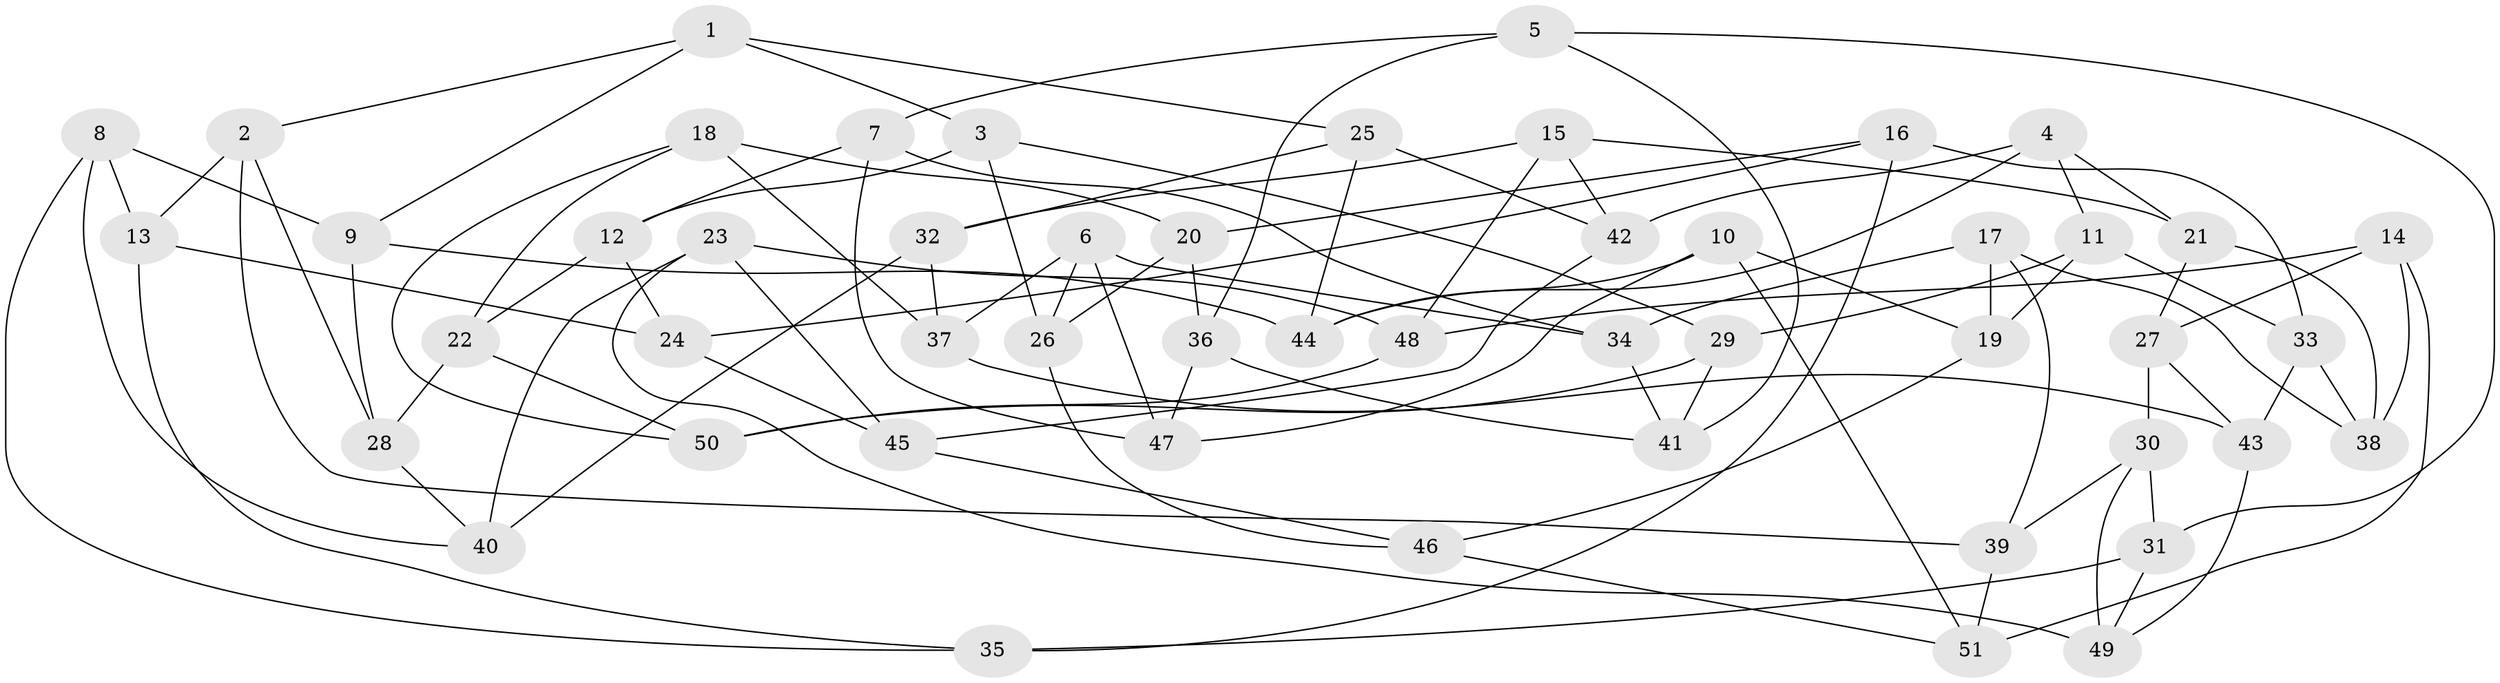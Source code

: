 // coarse degree distribution, {6: 0.4666666666666667, 4: 0.3333333333333333, 5: 0.16666666666666666, 3: 0.03333333333333333}
// Generated by graph-tools (version 1.1) at 2025/42/03/06/25 10:42:16]
// undirected, 51 vertices, 102 edges
graph export_dot {
graph [start="1"]
  node [color=gray90,style=filled];
  1;
  2;
  3;
  4;
  5;
  6;
  7;
  8;
  9;
  10;
  11;
  12;
  13;
  14;
  15;
  16;
  17;
  18;
  19;
  20;
  21;
  22;
  23;
  24;
  25;
  26;
  27;
  28;
  29;
  30;
  31;
  32;
  33;
  34;
  35;
  36;
  37;
  38;
  39;
  40;
  41;
  42;
  43;
  44;
  45;
  46;
  47;
  48;
  49;
  50;
  51;
  1 -- 9;
  1 -- 3;
  1 -- 2;
  1 -- 25;
  2 -- 39;
  2 -- 13;
  2 -- 28;
  3 -- 29;
  3 -- 12;
  3 -- 26;
  4 -- 42;
  4 -- 44;
  4 -- 11;
  4 -- 21;
  5 -- 36;
  5 -- 7;
  5 -- 31;
  5 -- 41;
  6 -- 47;
  6 -- 37;
  6 -- 26;
  6 -- 34;
  7 -- 47;
  7 -- 34;
  7 -- 12;
  8 -- 9;
  8 -- 13;
  8 -- 35;
  8 -- 40;
  9 -- 28;
  9 -- 44;
  10 -- 19;
  10 -- 47;
  10 -- 51;
  10 -- 44;
  11 -- 33;
  11 -- 29;
  11 -- 19;
  12 -- 24;
  12 -- 22;
  13 -- 24;
  13 -- 35;
  14 -- 27;
  14 -- 38;
  14 -- 48;
  14 -- 51;
  15 -- 21;
  15 -- 32;
  15 -- 42;
  15 -- 48;
  16 -- 35;
  16 -- 24;
  16 -- 33;
  16 -- 20;
  17 -- 38;
  17 -- 39;
  17 -- 34;
  17 -- 19;
  18 -- 22;
  18 -- 20;
  18 -- 37;
  18 -- 50;
  19 -- 46;
  20 -- 26;
  20 -- 36;
  21 -- 27;
  21 -- 38;
  22 -- 28;
  22 -- 50;
  23 -- 40;
  23 -- 49;
  23 -- 48;
  23 -- 45;
  24 -- 45;
  25 -- 42;
  25 -- 32;
  25 -- 44;
  26 -- 46;
  27 -- 30;
  27 -- 43;
  28 -- 40;
  29 -- 50;
  29 -- 41;
  30 -- 49;
  30 -- 31;
  30 -- 39;
  31 -- 35;
  31 -- 49;
  32 -- 37;
  32 -- 40;
  33 -- 38;
  33 -- 43;
  34 -- 41;
  36 -- 41;
  36 -- 47;
  37 -- 43;
  39 -- 51;
  42 -- 45;
  43 -- 49;
  45 -- 46;
  46 -- 51;
  48 -- 50;
}
